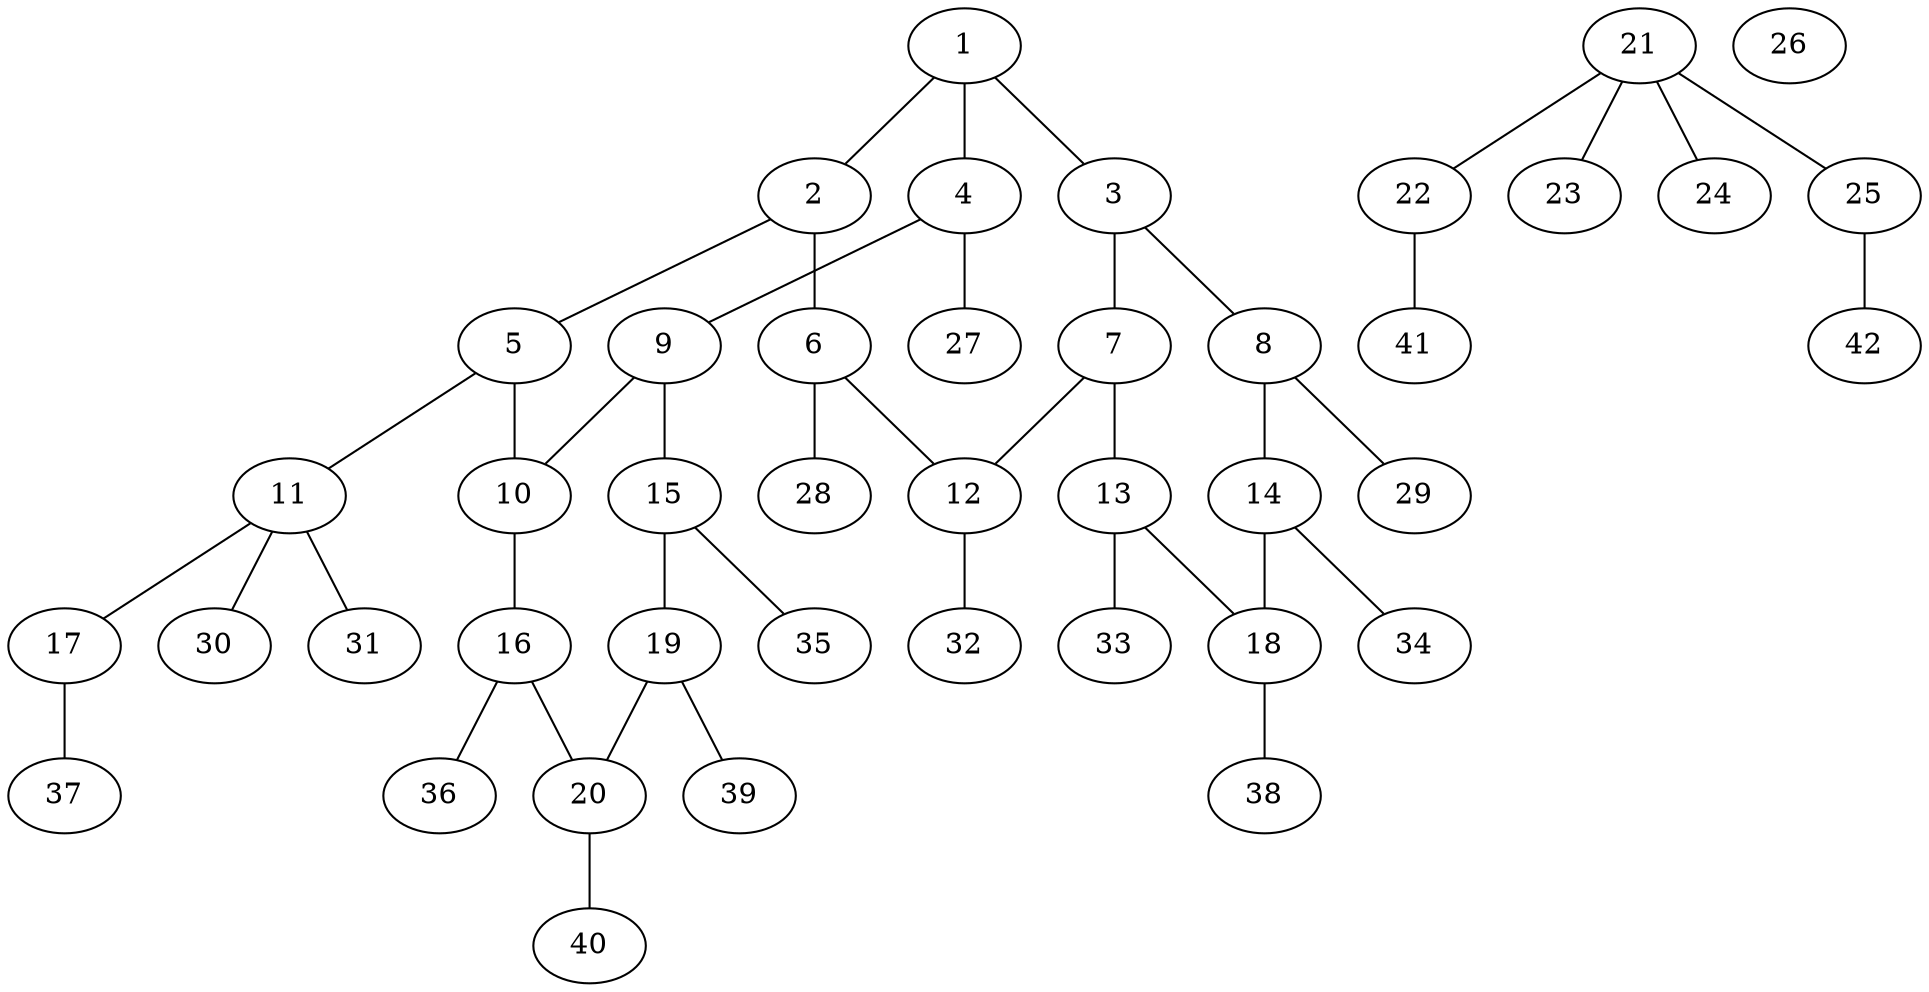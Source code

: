 graph molecule_1051 {
	1	 [chem=C];
	2	 [chem=C];
	1 -- 2	 [valence=1];
	3	 [chem=C];
	1 -- 3	 [valence=1];
	4	 [chem=C];
	1 -- 4	 [valence=2];
	5	 [chem=C];
	2 -- 5	 [valence=2];
	6	 [chem=C];
	2 -- 6	 [valence=1];
	7	 [chem=C];
	3 -- 7	 [valence=2];
	8	 [chem=C];
	3 -- 8	 [valence=1];
	9	 [chem=C];
	4 -- 9	 [valence=1];
	27	 [chem=H];
	4 -- 27	 [valence=1];
	10	 [chem=C];
	5 -- 10	 [valence=1];
	11	 [chem=C];
	5 -- 11	 [valence=1];
	12	 [chem=C];
	6 -- 12	 [valence=2];
	28	 [chem=H];
	6 -- 28	 [valence=1];
	7 -- 12	 [valence=1];
	13	 [chem=C];
	7 -- 13	 [valence=1];
	14	 [chem=C];
	8 -- 14	 [valence=2];
	29	 [chem=H];
	8 -- 29	 [valence=1];
	9 -- 10	 [valence=2];
	15	 [chem=C];
	9 -- 15	 [valence=1];
	16	 [chem=C];
	10 -- 16	 [valence=1];
	17	 [chem=O];
	11 -- 17	 [valence=1];
	30	 [chem=H];
	11 -- 30	 [valence=1];
	31	 [chem=H];
	11 -- 31	 [valence=1];
	32	 [chem=H];
	12 -- 32	 [valence=1];
	18	 [chem=C];
	13 -- 18	 [valence=2];
	33	 [chem=H];
	13 -- 33	 [valence=1];
	14 -- 18	 [valence=1];
	34	 [chem=H];
	14 -- 34	 [valence=1];
	19	 [chem=C];
	15 -- 19	 [valence=2];
	35	 [chem=H];
	15 -- 35	 [valence=1];
	20	 [chem=C];
	16 -- 20	 [valence=2];
	36	 [chem=H];
	16 -- 36	 [valence=1];
	37	 [chem=H];
	17 -- 37	 [valence=1];
	38	 [chem=H];
	18 -- 38	 [valence=1];
	19 -- 20	 [valence=1];
	39	 [chem=H];
	19 -- 39	 [valence=1];
	40	 [chem=H];
	20 -- 40	 [valence=1];
	21	 [chem=S];
	22	 [chem=O];
	21 -- 22	 [valence=1];
	23	 [chem=O];
	21 -- 23	 [valence=2];
	24	 [chem=O];
	21 -- 24	 [valence=2];
	25	 [chem=O];
	21 -- 25	 [valence=1];
	41	 [chem=H];
	22 -- 41	 [valence=1];
	42	 [chem=H];
	25 -- 42	 [valence=1];
	26	 [chem=Na];
}
